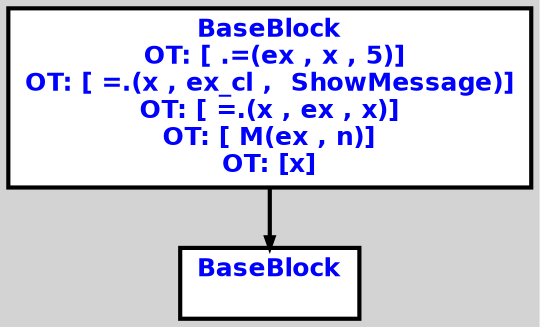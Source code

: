 digraph G {
ordering=out;
ranksep=.4;
bgcolor="lightgrey";  node [shape=box, fixedsize=false, fontsize=12, fontname="Helvetica-bold", fontcolor="blue"
width=.25, height=.25, color="black", fillcolor="white", style="filled, solid, bold"];

edge [arrowsize=.5, color="black", style="bold"]    n0000120A74923A40 [label="BaseBlock\n OT: [ .=(ex , x , 5)]
OT: [ =.(x , ex_cl ,  ShowMessage)]
OT: [ =.(x , ex , x)]
OT: [ M(ex , n)]
OT: [x]
"]
    n0000120A74923E00 [label="BaseBlock\n "]
    n0000120A74923A40 -> n0000120A74923E00
}
